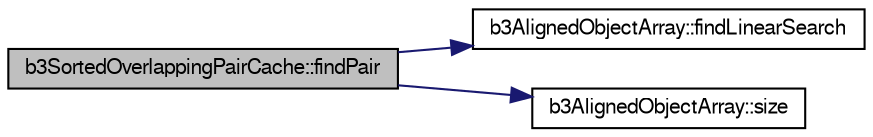 digraph G
{
  bgcolor="transparent";
  edge [fontname="FreeSans",fontsize=10,labelfontname="FreeSans",labelfontsize=10];
  node [fontname="FreeSans",fontsize=10,shape=record];
  rankdir=LR;
  Node1 [label="b3SortedOverlappingPairCache::findPair",height=0.2,width=0.4,color="black", fillcolor="grey75", style="filled" fontcolor="black"];
  Node1 -> Node2 [color="midnightblue",fontsize=10,style="solid"];
  Node2 [label="b3AlignedObjectArray::findLinearSearch",height=0.2,width=0.4,color="black",URL="$classb3_aligned_object_array.html#a780a7f9c6e187b479e6c4dd94aa581b"];
  Node1 -> Node3 [color="midnightblue",fontsize=10,style="solid"];
  Node3 [label="b3AlignedObjectArray::size",height=0.2,width=0.4,color="black",URL="$classb3_aligned_object_array.html#18672b9373a0a957d49677195fde6a85",tooltip="return the number of elements in the array"];
}

